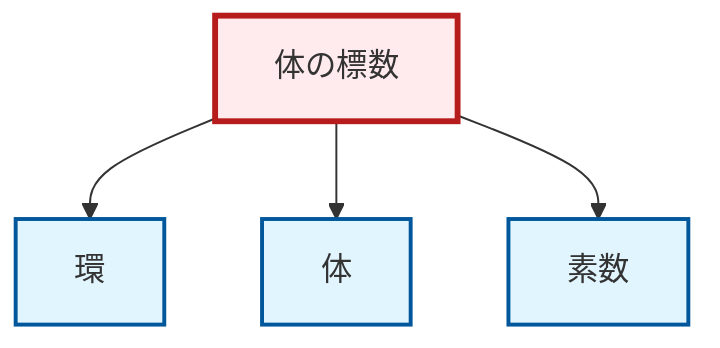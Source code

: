 graph TD
    classDef definition fill:#e1f5fe,stroke:#01579b,stroke-width:2px
    classDef theorem fill:#f3e5f5,stroke:#4a148c,stroke-width:2px
    classDef axiom fill:#fff3e0,stroke:#e65100,stroke-width:2px
    classDef example fill:#e8f5e9,stroke:#1b5e20,stroke-width:2px
    classDef current fill:#ffebee,stroke:#b71c1c,stroke-width:3px
    def-prime["素数"]:::definition
    thm-field-characteristic["体の標数"]:::theorem
    def-ring["環"]:::definition
    def-field["体"]:::definition
    thm-field-characteristic --> def-ring
    thm-field-characteristic --> def-field
    thm-field-characteristic --> def-prime
    class thm-field-characteristic current